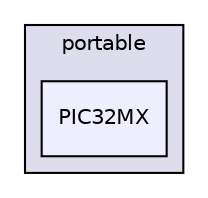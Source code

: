 digraph "source/portable/PIC32MX" {
  compound=true
  node [ fontsize="10", fontname="Helvetica"];
  edge [ labelfontsize="10", labelfontname="Helvetica"];
  subgraph clusterdir_23b96b3e5577a08e1f558946e590671e {
    graph [ bgcolor="#ddddee", pencolor="black", label="portable" fontname="Helvetica", fontsize="10", URL="dir_23b96b3e5577a08e1f558946e590671e.html"]
  dir_fc7e07f75d0d5cbea89d028ce15da2c2 [shape=box, label="PIC32MX", style="filled", fillcolor="#eeeeff", pencolor="black", URL="dir_fc7e07f75d0d5cbea89d028ce15da2c2.html"];
  }
}
